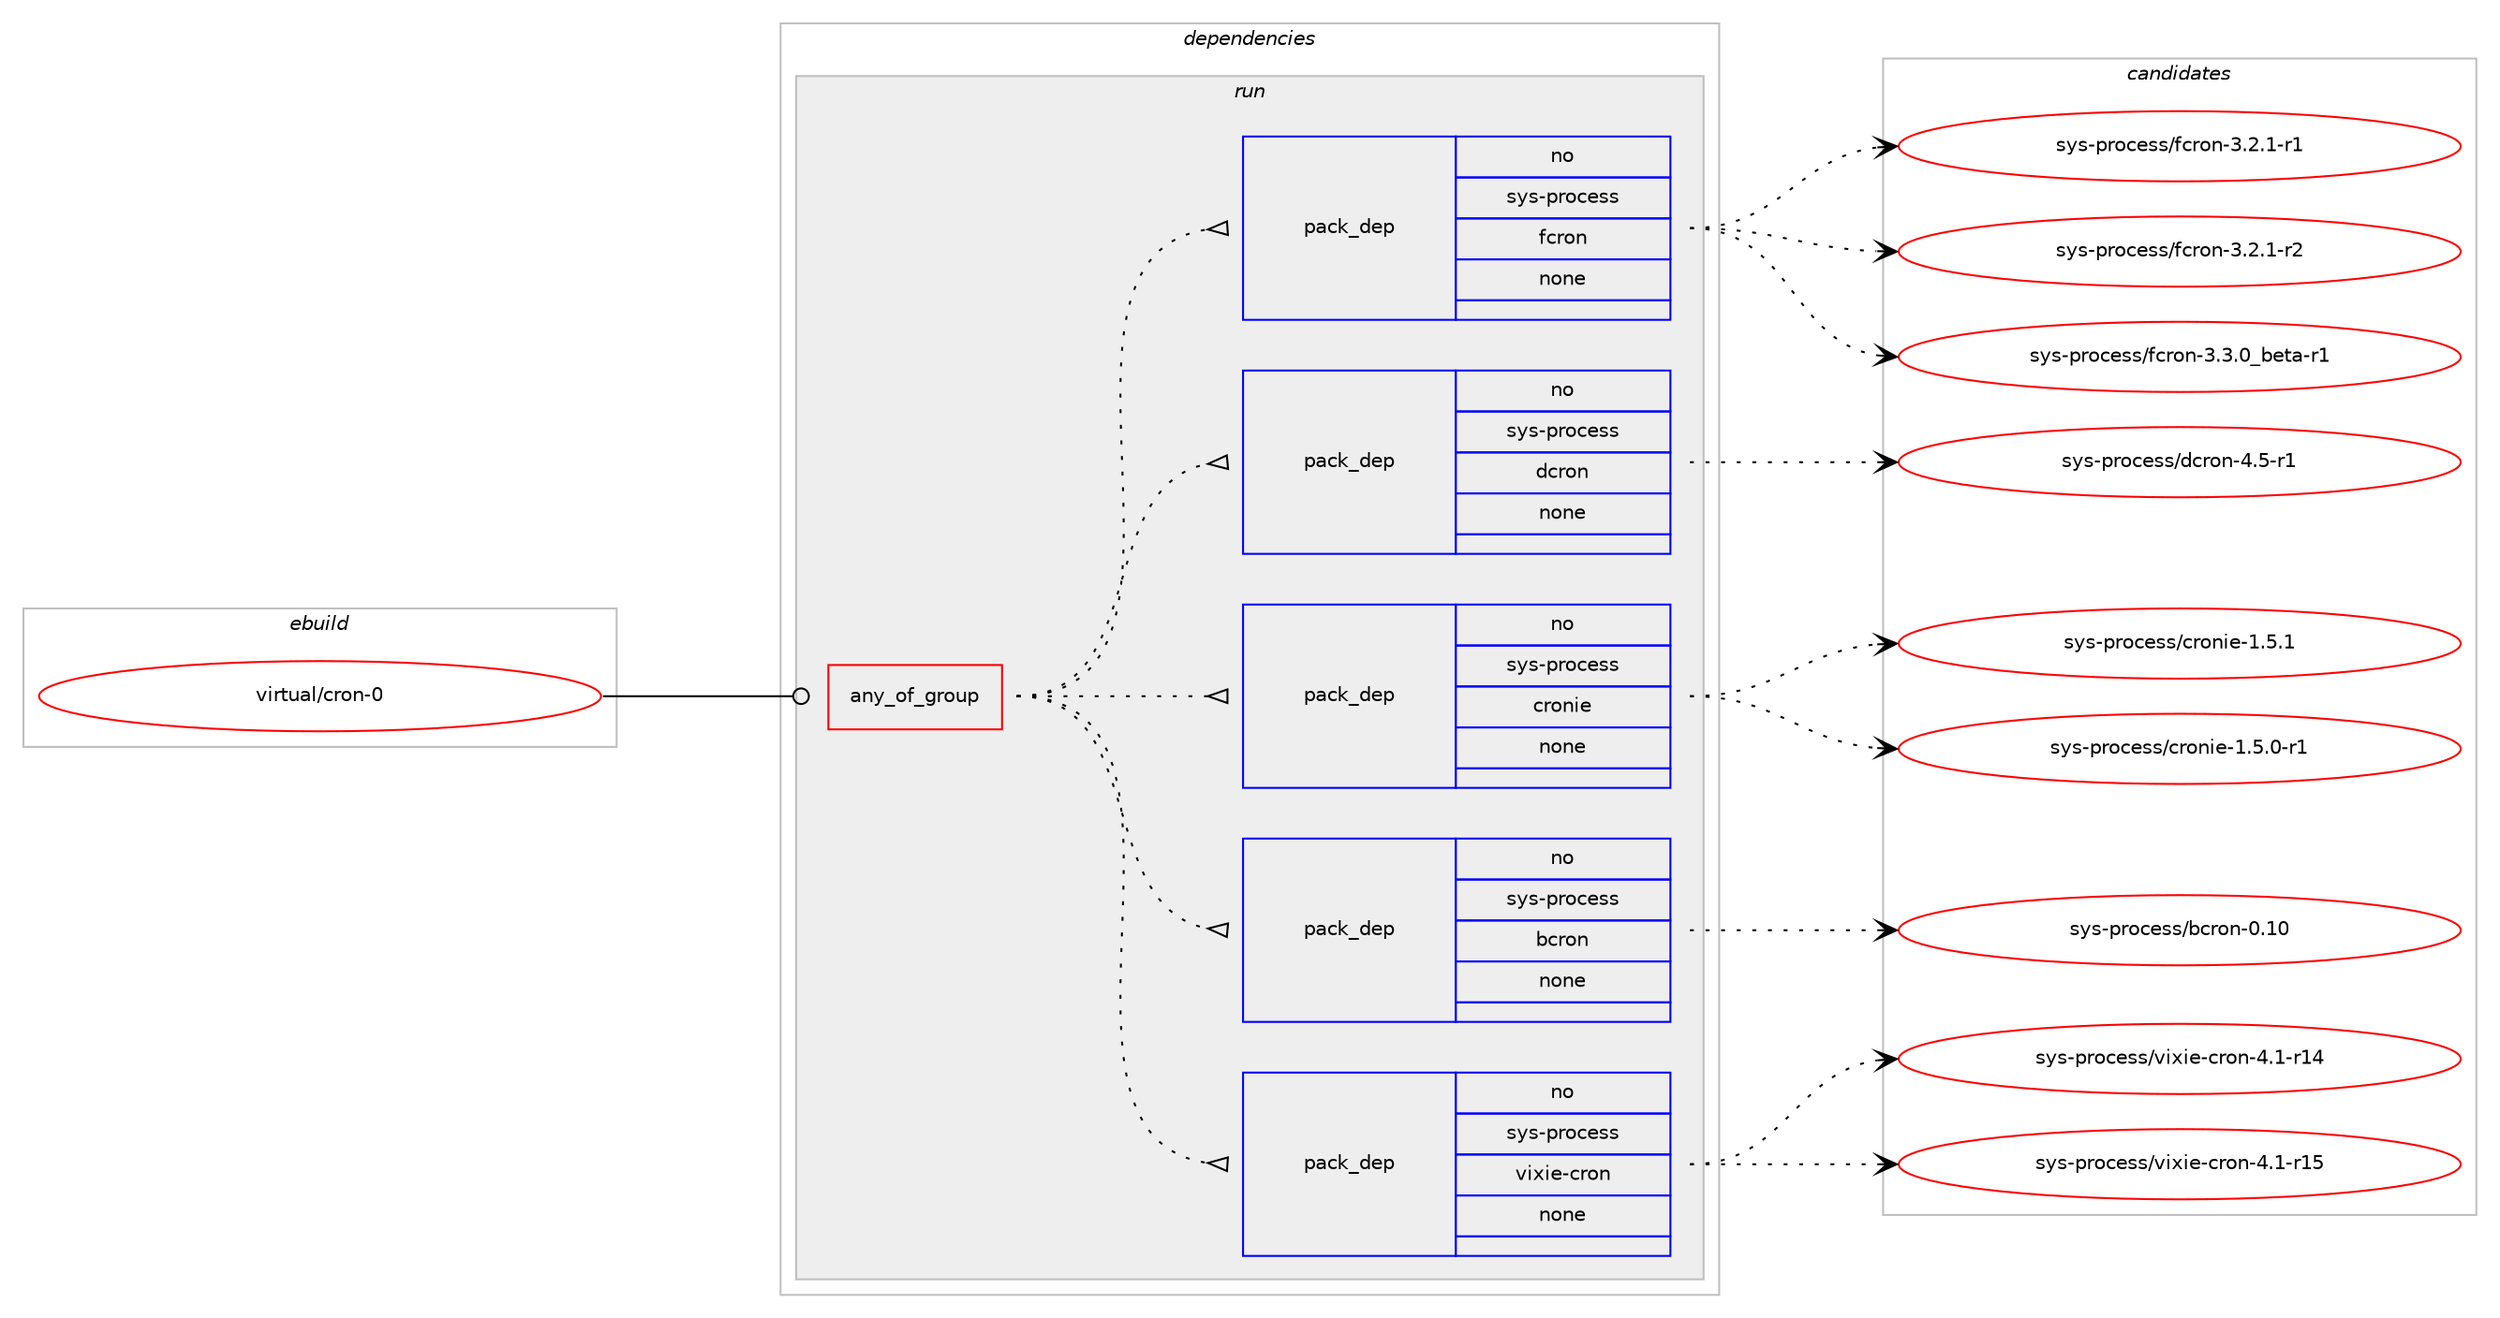 digraph prolog {

# *************
# Graph options
# *************

newrank=true;
concentrate=true;
compound=true;
graph [rankdir=LR,fontname=Helvetica,fontsize=10,ranksep=1.5];#, ranksep=2.5, nodesep=0.2];
edge  [arrowhead=vee];
node  [fontname=Helvetica,fontsize=10];

# **********
# The ebuild
# **********

subgraph cluster_leftcol {
color=gray;
rank=same;
label=<<i>ebuild</i>>;
id [label="virtual/cron-0", color=red, width=4, href="../virtual/cron-0.svg"];
}

# ****************
# The dependencies
# ****************

subgraph cluster_midcol {
color=gray;
label=<<i>dependencies</i>>;
subgraph cluster_compile {
fillcolor="#eeeeee";
style=filled;
label=<<i>compile</i>>;
}
subgraph cluster_compileandrun {
fillcolor="#eeeeee";
style=filled;
label=<<i>compile and run</i>>;
}
subgraph cluster_run {
fillcolor="#eeeeee";
style=filled;
label=<<i>run</i>>;
subgraph any8528 {
dependency497299 [label=<<TABLE BORDER="0" CELLBORDER="1" CELLSPACING="0" CELLPADDING="4"><TR><TD CELLPADDING="10">any_of_group</TD></TR></TABLE>>, shape=none, color=red];subgraph pack369601 {
dependency497300 [label=<<TABLE BORDER="0" CELLBORDER="1" CELLSPACING="0" CELLPADDING="4" WIDTH="220"><TR><TD ROWSPAN="6" CELLPADDING="30">pack_dep</TD></TR><TR><TD WIDTH="110">no</TD></TR><TR><TD>sys-process</TD></TR><TR><TD>vixie-cron</TD></TR><TR><TD>none</TD></TR><TR><TD></TD></TR></TABLE>>, shape=none, color=blue];
}
dependency497299:e -> dependency497300:w [weight=20,style="dotted",arrowhead="oinv"];
subgraph pack369602 {
dependency497301 [label=<<TABLE BORDER="0" CELLBORDER="1" CELLSPACING="0" CELLPADDING="4" WIDTH="220"><TR><TD ROWSPAN="6" CELLPADDING="30">pack_dep</TD></TR><TR><TD WIDTH="110">no</TD></TR><TR><TD>sys-process</TD></TR><TR><TD>bcron</TD></TR><TR><TD>none</TD></TR><TR><TD></TD></TR></TABLE>>, shape=none, color=blue];
}
dependency497299:e -> dependency497301:w [weight=20,style="dotted",arrowhead="oinv"];
subgraph pack369603 {
dependency497302 [label=<<TABLE BORDER="0" CELLBORDER="1" CELLSPACING="0" CELLPADDING="4" WIDTH="220"><TR><TD ROWSPAN="6" CELLPADDING="30">pack_dep</TD></TR><TR><TD WIDTH="110">no</TD></TR><TR><TD>sys-process</TD></TR><TR><TD>cronie</TD></TR><TR><TD>none</TD></TR><TR><TD></TD></TR></TABLE>>, shape=none, color=blue];
}
dependency497299:e -> dependency497302:w [weight=20,style="dotted",arrowhead="oinv"];
subgraph pack369604 {
dependency497303 [label=<<TABLE BORDER="0" CELLBORDER="1" CELLSPACING="0" CELLPADDING="4" WIDTH="220"><TR><TD ROWSPAN="6" CELLPADDING="30">pack_dep</TD></TR><TR><TD WIDTH="110">no</TD></TR><TR><TD>sys-process</TD></TR><TR><TD>dcron</TD></TR><TR><TD>none</TD></TR><TR><TD></TD></TR></TABLE>>, shape=none, color=blue];
}
dependency497299:e -> dependency497303:w [weight=20,style="dotted",arrowhead="oinv"];
subgraph pack369605 {
dependency497304 [label=<<TABLE BORDER="0" CELLBORDER="1" CELLSPACING="0" CELLPADDING="4" WIDTH="220"><TR><TD ROWSPAN="6" CELLPADDING="30">pack_dep</TD></TR><TR><TD WIDTH="110">no</TD></TR><TR><TD>sys-process</TD></TR><TR><TD>fcron</TD></TR><TR><TD>none</TD></TR><TR><TD></TD></TR></TABLE>>, shape=none, color=blue];
}
dependency497299:e -> dependency497304:w [weight=20,style="dotted",arrowhead="oinv"];
}
id:e -> dependency497299:w [weight=20,style="solid",arrowhead="odot"];
}
}

# **************
# The candidates
# **************

subgraph cluster_choices {
rank=same;
color=gray;
label=<<i>candidates</i>>;

subgraph choice369601 {
color=black;
nodesep=1;
choice115121115451121141119910111511547118105120105101459911411111045524649451144952 [label="sys-process/vixie-cron-4.1-r14", color=red, width=4,href="../sys-process/vixie-cron-4.1-r14.svg"];
choice115121115451121141119910111511547118105120105101459911411111045524649451144953 [label="sys-process/vixie-cron-4.1-r15", color=red, width=4,href="../sys-process/vixie-cron-4.1-r15.svg"];
dependency497300:e -> choice115121115451121141119910111511547118105120105101459911411111045524649451144952:w [style=dotted,weight="100"];
dependency497300:e -> choice115121115451121141119910111511547118105120105101459911411111045524649451144953:w [style=dotted,weight="100"];
}
subgraph choice369602 {
color=black;
nodesep=1;
choice11512111545112114111991011151154798991141111104548464948 [label="sys-process/bcron-0.10", color=red, width=4,href="../sys-process/bcron-0.10.svg"];
dependency497301:e -> choice11512111545112114111991011151154798991141111104548464948:w [style=dotted,weight="100"];
}
subgraph choice369603 {
color=black;
nodesep=1;
choice115121115451121141119910111511547991141111101051014549465346484511449 [label="sys-process/cronie-1.5.0-r1", color=red, width=4,href="../sys-process/cronie-1.5.0-r1.svg"];
choice11512111545112114111991011151154799114111110105101454946534649 [label="sys-process/cronie-1.5.1", color=red, width=4,href="../sys-process/cronie-1.5.1.svg"];
dependency497302:e -> choice115121115451121141119910111511547991141111101051014549465346484511449:w [style=dotted,weight="100"];
dependency497302:e -> choice11512111545112114111991011151154799114111110105101454946534649:w [style=dotted,weight="100"];
}
subgraph choice369604 {
color=black;
nodesep=1;
choice11512111545112114111991011151154710099114111110455246534511449 [label="sys-process/dcron-4.5-r1", color=red, width=4,href="../sys-process/dcron-4.5-r1.svg"];
dependency497303:e -> choice11512111545112114111991011151154710099114111110455246534511449:w [style=dotted,weight="100"];
}
subgraph choice369605 {
color=black;
nodesep=1;
choice115121115451121141119910111511547102991141111104551465046494511449 [label="sys-process/fcron-3.2.1-r1", color=red, width=4,href="../sys-process/fcron-3.2.1-r1.svg"];
choice115121115451121141119910111511547102991141111104551465046494511450 [label="sys-process/fcron-3.2.1-r2", color=red, width=4,href="../sys-process/fcron-3.2.1-r2.svg"];
choice115121115451121141119910111511547102991141111104551465146489598101116974511449 [label="sys-process/fcron-3.3.0_beta-r1", color=red, width=4,href="../sys-process/fcron-3.3.0_beta-r1.svg"];
dependency497304:e -> choice115121115451121141119910111511547102991141111104551465046494511449:w [style=dotted,weight="100"];
dependency497304:e -> choice115121115451121141119910111511547102991141111104551465046494511450:w [style=dotted,weight="100"];
dependency497304:e -> choice115121115451121141119910111511547102991141111104551465146489598101116974511449:w [style=dotted,weight="100"];
}
}

}
